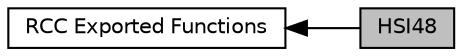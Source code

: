 digraph "HSI48"
{
  edge [fontname="Helvetica",fontsize="10",labelfontname="Helvetica",labelfontsize="10"];
  node [fontname="Helvetica",fontsize="10",shape=box];
  rankdir=LR;
  Node1 [label="HSI48",height=0.2,width=0.4,color="black", fillcolor="grey75", style="filled", fontcolor="black",tooltip=" "];
  Node2 [label="RCC Exported Functions",height=0.2,width=0.4,color="black", fillcolor="white", style="filled",URL="$group__RCC__LL__Exported__Functions.html",tooltip=" "];
  Node2->Node1 [shape=plaintext, dir="back", style="solid"];
}

